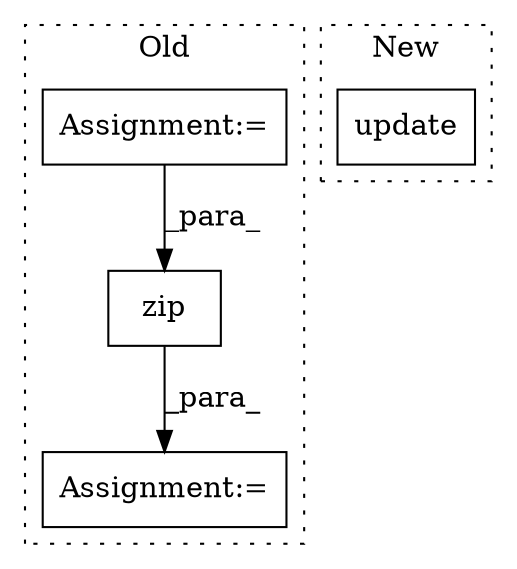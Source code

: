 digraph G {
subgraph cluster0 {
1 [label="zip" a="32" s="5947,5983" l="4,1" shape="box"];
3 [label="Assignment:=" a="7" s="5933" l="60" shape="box"];
4 [label="Assignment:=" a="7" s="5590" l="8" shape="box"];
label = "Old";
style="dotted";
}
subgraph cluster1 {
2 [label="update" a="32" s="4161,4199" l="7,1" shape="box"];
label = "New";
style="dotted";
}
1 -> 3 [label="_para_"];
4 -> 1 [label="_para_"];
}